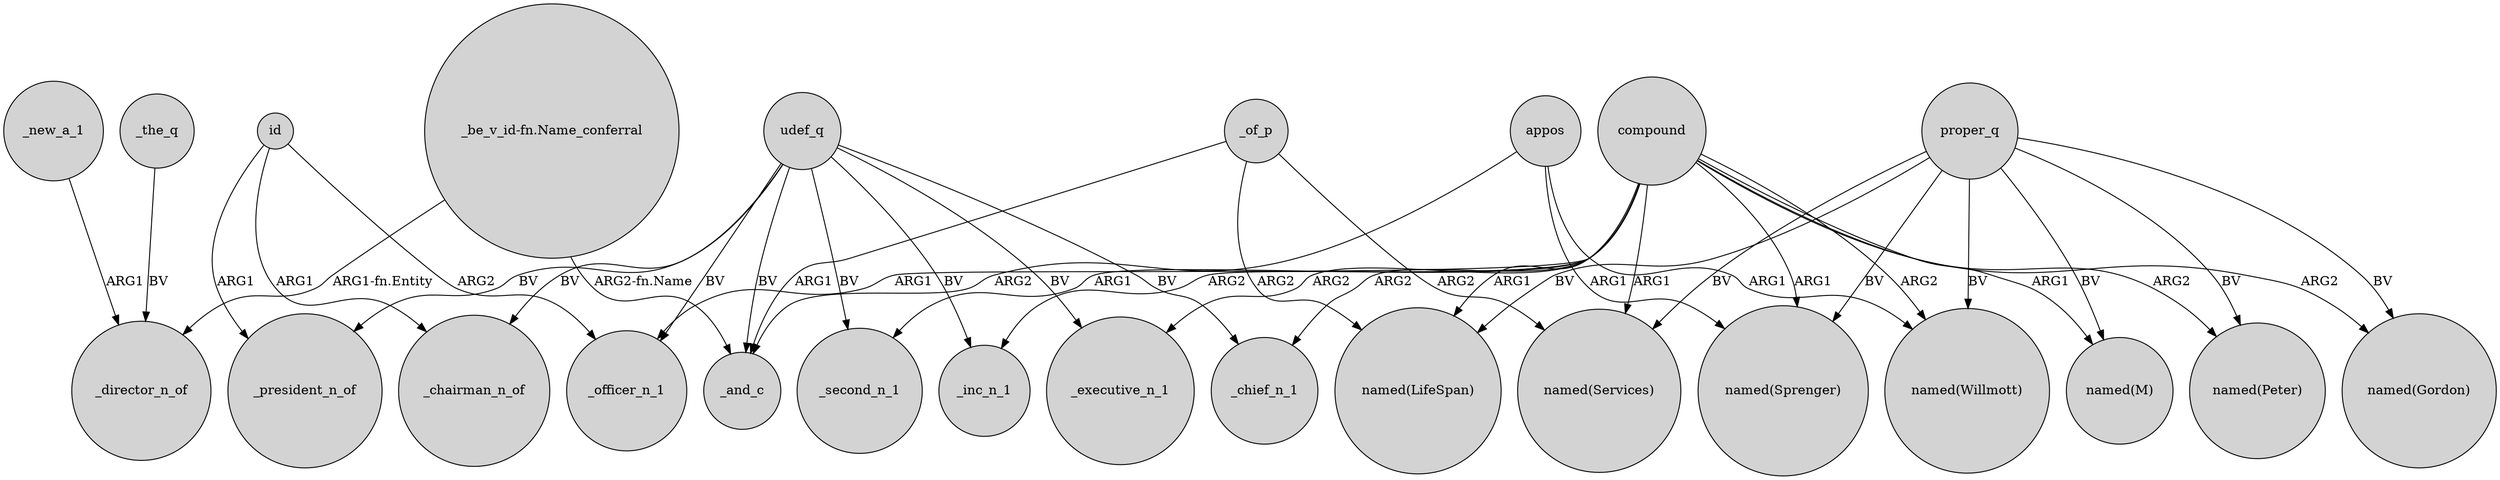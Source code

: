 digraph {
	node [shape=circle style=filled]
	appos -> "named(Sprenger)" [label=ARG1]
	id -> _chairman_n_of [label=ARG1]
	compound -> _chief_n_1 [label=ARG2]
	appos -> _and_c [label=ARG2]
	proper_q -> "named(Gordon)" [label=BV]
	proper_q -> "named(Peter)" [label=BV]
	udef_q -> _chairman_n_of [label=BV]
	compound -> "named(LifeSpan)" [label=ARG1]
	proper_q -> "named(Willmott)" [label=BV]
	_the_q -> _director_n_of [label=BV]
	udef_q -> _chief_n_1 [label=BV]
	"_be_v_id-fn.Name_conferral" -> _director_n_of [label="ARG1-fn.Entity"]
	_new_a_1 -> _director_n_of [label=ARG1]
	udef_q -> _second_n_1 [label=BV]
	proper_q -> "named(LifeSpan)" [label=BV]
	appos -> "named(Willmott)" [label=ARG1]
	proper_q -> "named(M)" [label=BV]
	compound -> "named(Gordon)" [label=ARG2]
	udef_q -> _and_c [label=BV]
	_of_p -> _and_c [label=ARG1]
	udef_q -> _inc_n_1 [label=BV]
	compound -> "named(Services)" [label=ARG1]
	udef_q -> _executive_n_1 [label=BV]
	compound -> "named(Peter)" [label=ARG2]
	id -> _president_n_of [label=ARG1]
	compound -> _inc_n_1 [label=ARG2]
	compound -> "named(Willmott)" [label=ARG2]
	_of_p -> "named(Services)" [label=ARG2]
	compound -> "named(M)" [label=ARG1]
	proper_q -> "named(Sprenger)" [label=BV]
	compound -> _officer_n_1 [label=ARG1]
	udef_q -> _officer_n_1 [label=BV]
	compound -> _second_n_1 [label=ARG1]
	_of_p -> "named(LifeSpan)" [label=ARG2]
	proper_q -> "named(Services)" [label=BV]
	udef_q -> _president_n_of [label=BV]
	id -> _officer_n_1 [label=ARG2]
	compound -> "named(Sprenger)" [label=ARG1]
	"_be_v_id-fn.Name_conferral" -> _and_c [label="ARG2-fn.Name"]
	compound -> _executive_n_1 [label=ARG2]
}
